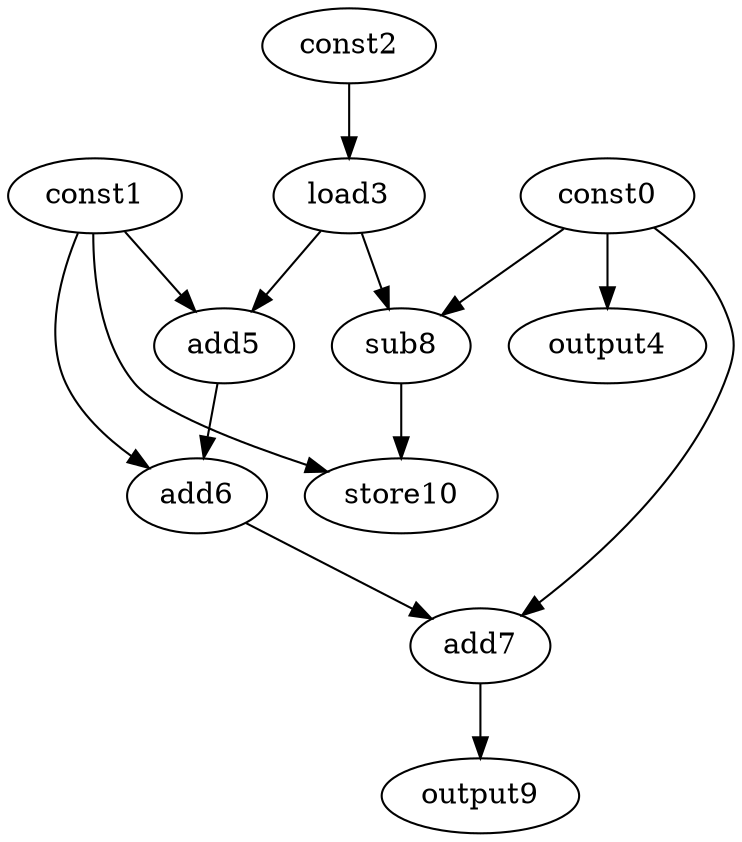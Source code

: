 digraph G { 
const0[opcode=const]; 
const1[opcode=const]; 
const2[opcode=const]; 
load3[opcode=load]; 
output4[opcode=output]; 
add5[opcode=add]; 
add6[opcode=add]; 
add7[opcode=add]; 
sub8[opcode=sub]; 
output9[opcode=output]; 
store10[opcode=store]; 
const2->load3[operand=0];
const0->output4[operand=0];
const1->add5[operand=0];
load3->add5[operand=1];
const0->sub8[operand=0];
load3->sub8[operand=1];
const1->add6[operand=0];
add5->add6[operand=1];
sub8->store10[operand=0];
const1->store10[operand=1];
const0->add7[operand=0];
add6->add7[operand=1];
add7->output9[operand=0];
}
